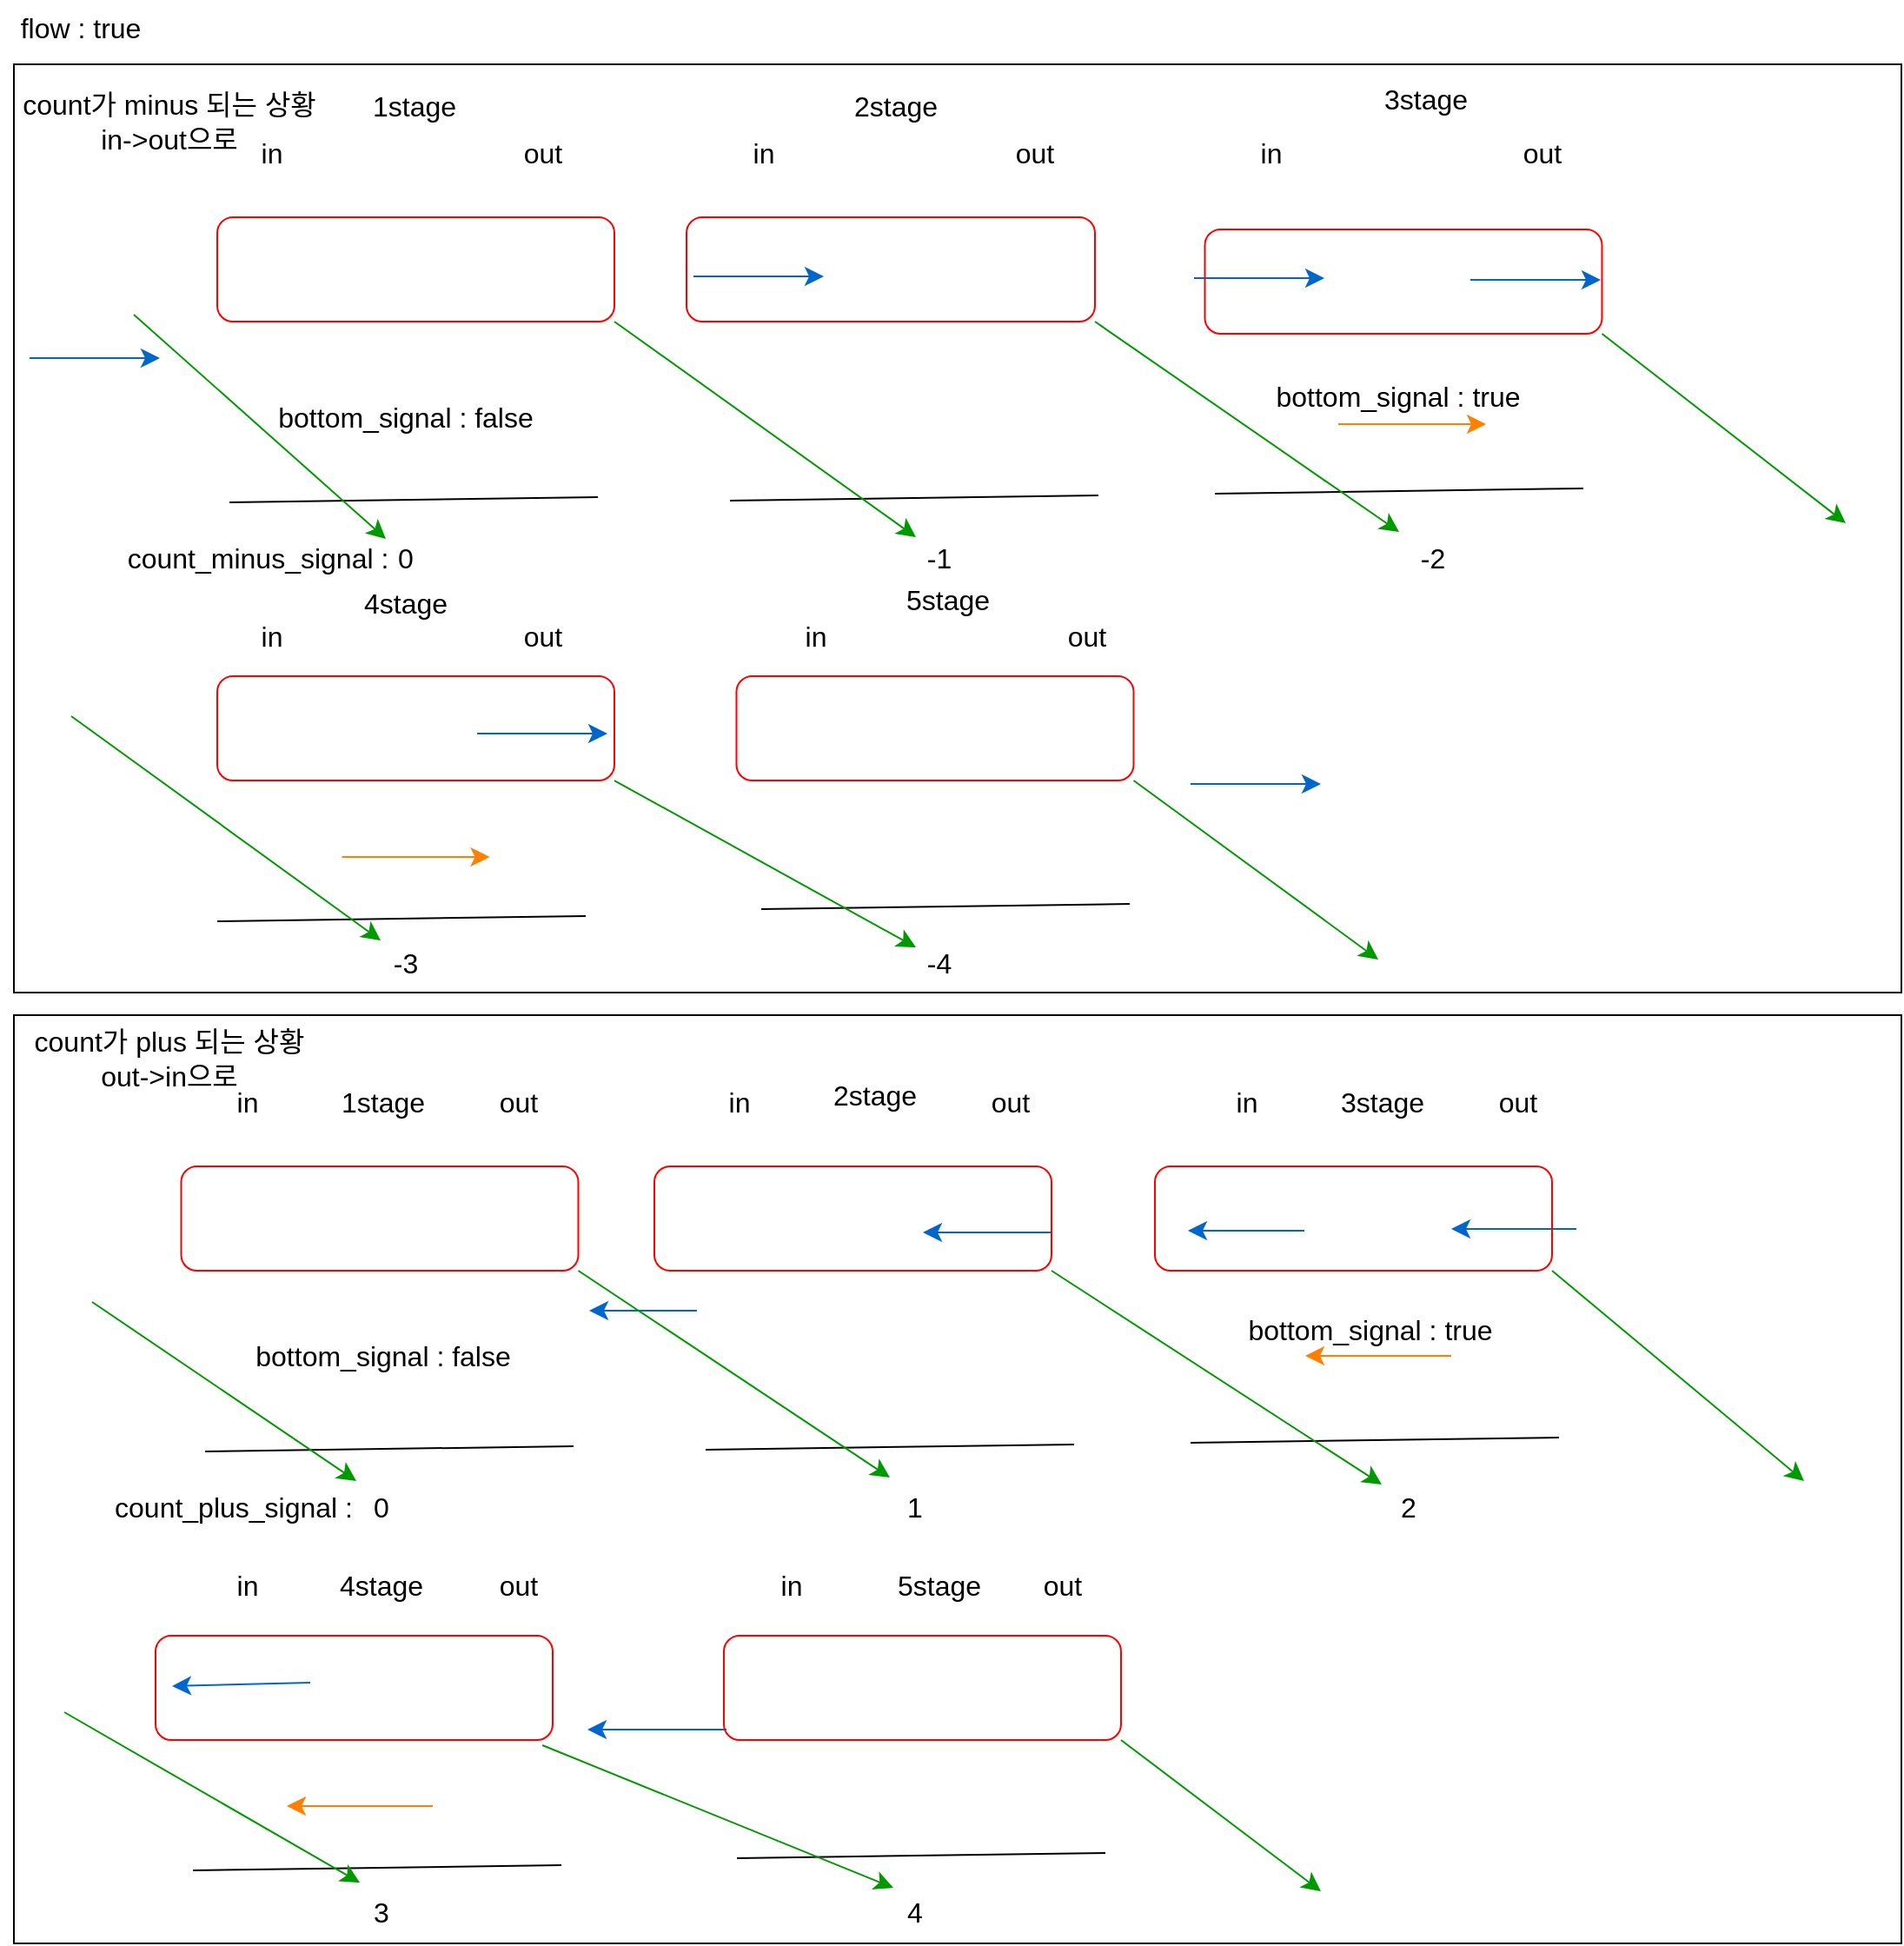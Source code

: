 <mxfile version="22.1.8" type="github">
  <diagram name="페이지-1" id="50MavGLhgSR_UAx0IcnP">
    <mxGraphModel dx="1826" dy="1243" grid="0" gridSize="10" guides="1" tooltips="1" connect="1" arrows="1" fold="1" page="0" pageScale="1" pageWidth="827" pageHeight="1169" math="0" shadow="0">
      <root>
        <mxCell id="0" />
        <mxCell id="1" parent="0" />
        <mxCell id="KUXI76Em8l5ijPM1_RXj-1" value="" style="endArrow=none;html=1;rounded=0;fontSize=12;startSize=8;endSize=8;edgeStyle=none;curved=1;" edge="1" parent="1">
          <mxGeometry width="50" height="50" relative="1" as="geometry">
            <mxPoint x="-132" y="83" as="sourcePoint" />
            <mxPoint x="80" y="80" as="targetPoint" />
          </mxGeometry>
        </mxCell>
        <mxCell id="KUXI76Em8l5ijPM1_RXj-2" value="" style="endArrow=none;html=1;rounded=0;fontSize=12;startSize=8;endSize=8;edgeStyle=none;curved=1;" edge="1" parent="1">
          <mxGeometry width="50" height="50" relative="1" as="geometry">
            <mxPoint x="156" y="82" as="sourcePoint" />
            <mxPoint x="368" y="79" as="targetPoint" />
          </mxGeometry>
        </mxCell>
        <mxCell id="KUXI76Em8l5ijPM1_RXj-3" value="" style="endArrow=none;html=1;rounded=0;fontSize=12;startSize=8;endSize=8;edgeStyle=none;curved=1;" edge="1" parent="1">
          <mxGeometry width="50" height="50" relative="1" as="geometry">
            <mxPoint x="435" y="78" as="sourcePoint" />
            <mxPoint x="647" y="75" as="targetPoint" />
          </mxGeometry>
        </mxCell>
        <mxCell id="KUXI76Em8l5ijPM1_RXj-4" value="" style="endArrow=none;html=1;rounded=0;fontSize=12;startSize=8;endSize=8;edgeStyle=none;curved=1;" edge="1" parent="1">
          <mxGeometry width="50" height="50" relative="1" as="geometry">
            <mxPoint x="-139" y="324" as="sourcePoint" />
            <mxPoint x="73" y="321" as="targetPoint" />
          </mxGeometry>
        </mxCell>
        <mxCell id="KUXI76Em8l5ijPM1_RXj-5" value="" style="endArrow=none;html=1;rounded=0;fontSize=12;startSize=8;endSize=8;edgeStyle=none;curved=1;" edge="1" parent="1">
          <mxGeometry width="50" height="50" relative="1" as="geometry">
            <mxPoint x="174" y="317" as="sourcePoint" />
            <mxPoint x="386" y="314" as="targetPoint" />
          </mxGeometry>
        </mxCell>
        <mxCell id="KUXI76Em8l5ijPM1_RXj-6" value="in" style="text;html=1;align=center;verticalAlign=middle;resizable=0;points=[];autosize=1;strokeColor=none;fillColor=none;fontSize=16;" vertex="1" parent="1">
          <mxGeometry x="-123" y="-134" width="30" height="31" as="geometry" />
        </mxCell>
        <mxCell id="KUXI76Em8l5ijPM1_RXj-7" value="out" style="text;html=1;align=center;verticalAlign=middle;resizable=0;points=[];autosize=1;strokeColor=none;fillColor=none;fontSize=16;" vertex="1" parent="1">
          <mxGeometry x="28" y="-134" width="40" height="31" as="geometry" />
        </mxCell>
        <mxCell id="KUXI76Em8l5ijPM1_RXj-8" value="out" style="text;html=1;align=center;verticalAlign=middle;resizable=0;points=[];autosize=1;strokeColor=none;fillColor=none;fontSize=16;" vertex="1" parent="1">
          <mxGeometry x="311" y="-134" width="40" height="31" as="geometry" />
        </mxCell>
        <mxCell id="KUXI76Em8l5ijPM1_RXj-9" value="in" style="text;html=1;align=center;verticalAlign=middle;resizable=0;points=[];autosize=1;strokeColor=none;fillColor=none;fontSize=16;" vertex="1" parent="1">
          <mxGeometry x="160" y="-134" width="30" height="31" as="geometry" />
        </mxCell>
        <mxCell id="KUXI76Em8l5ijPM1_RXj-10" value="out" style="text;html=1;align=center;verticalAlign=middle;resizable=0;points=[];autosize=1;strokeColor=none;fillColor=none;fontSize=16;" vertex="1" parent="1">
          <mxGeometry x="603" y="-134" width="40" height="31" as="geometry" />
        </mxCell>
        <mxCell id="KUXI76Em8l5ijPM1_RXj-11" value="in" style="text;html=1;align=center;verticalAlign=middle;resizable=0;points=[];autosize=1;strokeColor=none;fillColor=none;fontSize=16;" vertex="1" parent="1">
          <mxGeometry x="452" y="-134" width="30" height="31" as="geometry" />
        </mxCell>
        <mxCell id="KUXI76Em8l5ijPM1_RXj-12" value="in" style="text;html=1;align=center;verticalAlign=middle;resizable=0;points=[];autosize=1;strokeColor=none;fillColor=none;fontSize=16;" vertex="1" parent="1">
          <mxGeometry x="-123" y="144" width="30" height="31" as="geometry" />
        </mxCell>
        <mxCell id="KUXI76Em8l5ijPM1_RXj-13" value="out" style="text;html=1;align=center;verticalAlign=middle;resizable=0;points=[];autosize=1;strokeColor=none;fillColor=none;fontSize=16;" vertex="1" parent="1">
          <mxGeometry x="28" y="144" width="40" height="31" as="geometry" />
        </mxCell>
        <mxCell id="KUXI76Em8l5ijPM1_RXj-14" value="in" style="text;html=1;align=center;verticalAlign=middle;resizable=0;points=[];autosize=1;strokeColor=none;fillColor=none;fontSize=16;" vertex="1" parent="1">
          <mxGeometry x="190" y="144" width="30" height="31" as="geometry" />
        </mxCell>
        <mxCell id="KUXI76Em8l5ijPM1_RXj-15" value="out" style="text;html=1;align=center;verticalAlign=middle;resizable=0;points=[];autosize=1;strokeColor=none;fillColor=none;fontSize=16;" vertex="1" parent="1">
          <mxGeometry x="341" y="144" width="40" height="31" as="geometry" />
        </mxCell>
        <mxCell id="KUXI76Em8l5ijPM1_RXj-16" value="" style="endArrow=classic;html=1;rounded=0;fontSize=12;startSize=8;endSize=8;edgeStyle=none;curved=1;strokeColor=#0066CC;" edge="1" parent="1">
          <mxGeometry width="50" height="50" relative="1" as="geometry">
            <mxPoint x="-247" as="sourcePoint" />
            <mxPoint x="-172" as="targetPoint" />
          </mxGeometry>
        </mxCell>
        <mxCell id="KUXI76Em8l5ijPM1_RXj-17" value="" style="endArrow=classic;html=1;rounded=0;fontSize=12;startSize=8;endSize=8;edgeStyle=none;curved=1;strokeColor=#0066CC;" edge="1" parent="1">
          <mxGeometry width="50" height="50" relative="1" as="geometry">
            <mxPoint x="135" y="-47" as="sourcePoint" />
            <mxPoint x="210" y="-47" as="targetPoint" />
          </mxGeometry>
        </mxCell>
        <mxCell id="KUXI76Em8l5ijPM1_RXj-18" value="" style="endArrow=classic;html=1;rounded=0;fontSize=12;startSize=8;endSize=8;edgeStyle=none;curved=1;strokeColor=#0066CC;" edge="1" parent="1">
          <mxGeometry width="50" height="50" relative="1" as="geometry">
            <mxPoint x="423" y="-46" as="sourcePoint" />
            <mxPoint x="498" y="-46" as="targetPoint" />
          </mxGeometry>
        </mxCell>
        <mxCell id="KUXI76Em8l5ijPM1_RXj-19" value="" style="endArrow=classic;html=1;rounded=0;fontSize=12;startSize=8;endSize=8;edgeStyle=none;curved=1;strokeColor=#0066CC;" edge="1" parent="1">
          <mxGeometry width="50" height="50" relative="1" as="geometry">
            <mxPoint x="582" y="-45" as="sourcePoint" />
            <mxPoint x="657" y="-45" as="targetPoint" />
          </mxGeometry>
        </mxCell>
        <mxCell id="KUXI76Em8l5ijPM1_RXj-20" value="" style="endArrow=classic;html=1;rounded=0;fontSize=12;startSize=8;endSize=8;edgeStyle=none;curved=1;strokeColor=#0066CC;" edge="1" parent="1">
          <mxGeometry width="50" height="50" relative="1" as="geometry">
            <mxPoint x="10.5" y="216" as="sourcePoint" />
            <mxPoint x="85.5" y="216" as="targetPoint" />
          </mxGeometry>
        </mxCell>
        <mxCell id="KUXI76Em8l5ijPM1_RXj-21" value="" style="endArrow=classic;html=1;rounded=0;fontSize=12;startSize=8;endSize=8;edgeStyle=none;curved=1;strokeColor=#0066CC;" edge="1" parent="1">
          <mxGeometry width="50" height="50" relative="1" as="geometry">
            <mxPoint x="421" y="245" as="sourcePoint" />
            <mxPoint x="496" y="245" as="targetPoint" />
          </mxGeometry>
        </mxCell>
        <mxCell id="KUXI76Em8l5ijPM1_RXj-22" value="0" style="text;html=1;align=center;verticalAlign=middle;resizable=0;points=[];autosize=1;strokeColor=none;fillColor=none;fontSize=16;" vertex="1" parent="1">
          <mxGeometry x="-45" y="99" width="27" height="31" as="geometry" />
        </mxCell>
        <mxCell id="KUXI76Em8l5ijPM1_RXj-23" value="-1" style="text;html=1;align=center;verticalAlign=middle;resizable=0;points=[];autosize=1;strokeColor=none;fillColor=none;fontSize=16;" vertex="1" parent="1">
          <mxGeometry x="260" y="99" width="32" height="31" as="geometry" />
        </mxCell>
        <mxCell id="KUXI76Em8l5ijPM1_RXj-24" value="-2" style="text;html=1;align=center;verticalAlign=middle;resizable=0;points=[];autosize=1;strokeColor=none;fillColor=none;fontSize=16;" vertex="1" parent="1">
          <mxGeometry x="544" y="99" width="32" height="31" as="geometry" />
        </mxCell>
        <mxCell id="KUXI76Em8l5ijPM1_RXj-25" value="-3" style="text;html=1;align=center;verticalAlign=middle;resizable=0;points=[];autosize=1;strokeColor=none;fillColor=none;fontSize=16;" vertex="1" parent="1">
          <mxGeometry x="-47" y="332" width="32" height="31" as="geometry" />
        </mxCell>
        <mxCell id="KUXI76Em8l5ijPM1_RXj-26" value="-4" style="text;html=1;align=center;verticalAlign=middle;resizable=0;points=[];autosize=1;strokeColor=none;fillColor=none;fontSize=16;" vertex="1" parent="1">
          <mxGeometry x="260" y="332" width="32" height="31" as="geometry" />
        </mxCell>
        <mxCell id="KUXI76Em8l5ijPM1_RXj-27" value="" style="endArrow=none;html=1;rounded=0;fontSize=12;startSize=8;endSize=8;edgeStyle=none;curved=1;" edge="1" parent="1">
          <mxGeometry width="50" height="50" relative="1" as="geometry">
            <mxPoint x="-146" y="629" as="sourcePoint" />
            <mxPoint x="66" y="626" as="targetPoint" />
          </mxGeometry>
        </mxCell>
        <mxCell id="KUXI76Em8l5ijPM1_RXj-28" value="" style="endArrow=none;html=1;rounded=0;fontSize=12;startSize=8;endSize=8;edgeStyle=none;curved=1;" edge="1" parent="1">
          <mxGeometry width="50" height="50" relative="1" as="geometry">
            <mxPoint x="142" y="628" as="sourcePoint" />
            <mxPoint x="354" y="625" as="targetPoint" />
          </mxGeometry>
        </mxCell>
        <mxCell id="KUXI76Em8l5ijPM1_RXj-29" value="" style="endArrow=none;html=1;rounded=0;fontSize=12;startSize=8;endSize=8;edgeStyle=none;curved=1;" edge="1" parent="1">
          <mxGeometry width="50" height="50" relative="1" as="geometry">
            <mxPoint x="421" y="624" as="sourcePoint" />
            <mxPoint x="633" y="621" as="targetPoint" />
          </mxGeometry>
        </mxCell>
        <mxCell id="KUXI76Em8l5ijPM1_RXj-30" value="" style="endArrow=none;html=1;rounded=0;fontSize=12;startSize=8;endSize=8;edgeStyle=none;curved=1;" edge="1" parent="1">
          <mxGeometry width="50" height="50" relative="1" as="geometry">
            <mxPoint x="-153" y="870" as="sourcePoint" />
            <mxPoint x="59" y="867" as="targetPoint" />
          </mxGeometry>
        </mxCell>
        <mxCell id="KUXI76Em8l5ijPM1_RXj-31" value="" style="endArrow=none;html=1;rounded=0;fontSize=12;startSize=8;endSize=8;edgeStyle=none;curved=1;" edge="1" parent="1">
          <mxGeometry width="50" height="50" relative="1" as="geometry">
            <mxPoint x="160" y="863" as="sourcePoint" />
            <mxPoint x="372" y="860" as="targetPoint" />
          </mxGeometry>
        </mxCell>
        <mxCell id="KUXI76Em8l5ijPM1_RXj-32" value="in" style="text;html=1;align=center;verticalAlign=middle;resizable=0;points=[];autosize=1;strokeColor=none;fillColor=none;fontSize=16;" vertex="1" parent="1">
          <mxGeometry x="-137" y="412" width="30" height="31" as="geometry" />
        </mxCell>
        <mxCell id="KUXI76Em8l5ijPM1_RXj-33" value="out" style="text;html=1;align=center;verticalAlign=middle;resizable=0;points=[];autosize=1;strokeColor=none;fillColor=none;fontSize=16;" vertex="1" parent="1">
          <mxGeometry x="14" y="412" width="40" height="31" as="geometry" />
        </mxCell>
        <mxCell id="KUXI76Em8l5ijPM1_RXj-34" value="out" style="text;html=1;align=center;verticalAlign=middle;resizable=0;points=[];autosize=1;strokeColor=none;fillColor=none;fontSize=16;" vertex="1" parent="1">
          <mxGeometry x="297" y="412" width="40" height="31" as="geometry" />
        </mxCell>
        <mxCell id="KUXI76Em8l5ijPM1_RXj-35" value="in" style="text;html=1;align=center;verticalAlign=middle;resizable=0;points=[];autosize=1;strokeColor=none;fillColor=none;fontSize=16;" vertex="1" parent="1">
          <mxGeometry x="146" y="412" width="30" height="31" as="geometry" />
        </mxCell>
        <mxCell id="KUXI76Em8l5ijPM1_RXj-36" value="out" style="text;html=1;align=center;verticalAlign=middle;resizable=0;points=[];autosize=1;strokeColor=none;fillColor=none;fontSize=16;" vertex="1" parent="1">
          <mxGeometry x="589" y="412" width="40" height="31" as="geometry" />
        </mxCell>
        <mxCell id="KUXI76Em8l5ijPM1_RXj-37" value="in" style="text;html=1;align=center;verticalAlign=middle;resizable=0;points=[];autosize=1;strokeColor=none;fillColor=none;fontSize=16;" vertex="1" parent="1">
          <mxGeometry x="438" y="412" width="30" height="31" as="geometry" />
        </mxCell>
        <mxCell id="KUXI76Em8l5ijPM1_RXj-38" value="in" style="text;html=1;align=center;verticalAlign=middle;resizable=0;points=[];autosize=1;strokeColor=none;fillColor=none;fontSize=16;" vertex="1" parent="1">
          <mxGeometry x="-137" y="690" width="30" height="31" as="geometry" />
        </mxCell>
        <mxCell id="KUXI76Em8l5ijPM1_RXj-39" value="out" style="text;html=1;align=center;verticalAlign=middle;resizable=0;points=[];autosize=1;strokeColor=none;fillColor=none;fontSize=16;" vertex="1" parent="1">
          <mxGeometry x="14" y="690" width="40" height="31" as="geometry" />
        </mxCell>
        <mxCell id="KUXI76Em8l5ijPM1_RXj-40" value="in" style="text;html=1;align=center;verticalAlign=middle;resizable=0;points=[];autosize=1;strokeColor=none;fillColor=none;fontSize=16;" vertex="1" parent="1">
          <mxGeometry x="176" y="690" width="30" height="31" as="geometry" />
        </mxCell>
        <mxCell id="KUXI76Em8l5ijPM1_RXj-41" value="out" style="text;html=1;align=center;verticalAlign=middle;resizable=0;points=[];autosize=1;strokeColor=none;fillColor=none;fontSize=16;" vertex="1" parent="1">
          <mxGeometry x="327" y="690" width="40" height="31" as="geometry" />
        </mxCell>
        <mxCell id="KUXI76Em8l5ijPM1_RXj-42" value="" style="endArrow=classic;html=1;rounded=0;fontSize=12;startSize=8;endSize=8;edgeStyle=none;curved=1;strokeColor=#0066CC;" edge="1" parent="1">
          <mxGeometry width="50" height="50" relative="1" as="geometry">
            <mxPoint x="137" y="548" as="sourcePoint" />
            <mxPoint x="75" y="548" as="targetPoint" />
          </mxGeometry>
        </mxCell>
        <mxCell id="KUXI76Em8l5ijPM1_RXj-43" value="" style="endArrow=classic;html=1;rounded=0;fontSize=12;startSize=8;endSize=8;edgeStyle=none;curved=1;strokeColor=#0066CC;" edge="1" parent="1">
          <mxGeometry width="50" height="50" relative="1" as="geometry">
            <mxPoint x="341" y="503" as="sourcePoint" />
            <mxPoint x="267" y="503" as="targetPoint" />
          </mxGeometry>
        </mxCell>
        <mxCell id="KUXI76Em8l5ijPM1_RXj-44" value="" style="endArrow=classic;html=1;rounded=0;fontSize=12;startSize=8;endSize=8;edgeStyle=none;curved=1;strokeColor=#0066CC;" edge="1" parent="1">
          <mxGeometry width="50" height="50" relative="1" as="geometry">
            <mxPoint x="486.5" y="502" as="sourcePoint" />
            <mxPoint x="419.5" y="502" as="targetPoint" />
          </mxGeometry>
        </mxCell>
        <mxCell id="KUXI76Em8l5ijPM1_RXj-45" value="" style="endArrow=classic;html=1;rounded=0;fontSize=12;startSize=8;endSize=8;edgeStyle=none;curved=1;strokeColor=#0066CC;" edge="1" parent="1">
          <mxGeometry width="50" height="50" relative="1" as="geometry">
            <mxPoint x="643" y="501" as="sourcePoint" />
            <mxPoint x="571" y="501" as="targetPoint" />
          </mxGeometry>
        </mxCell>
        <mxCell id="KUXI76Em8l5ijPM1_RXj-46" value="" style="endArrow=classic;html=1;rounded=0;fontSize=12;startSize=8;endSize=8;edgeStyle=none;curved=1;strokeColor=#0066CC;" edge="1" parent="1">
          <mxGeometry width="50" height="50" relative="1" as="geometry">
            <mxPoint x="-85.5" y="762" as="sourcePoint" />
            <mxPoint x="-165" y="764" as="targetPoint" />
          </mxGeometry>
        </mxCell>
        <mxCell id="KUXI76Em8l5ijPM1_RXj-47" value="" style="endArrow=classic;html=1;rounded=0;fontSize=12;startSize=8;endSize=8;edgeStyle=none;curved=1;strokeColor=#0066CC;" edge="1" parent="1">
          <mxGeometry width="50" height="50" relative="1" as="geometry">
            <mxPoint x="154" y="789" as="sourcePoint" />
            <mxPoint x="74" y="789" as="targetPoint" />
          </mxGeometry>
        </mxCell>
        <mxCell id="KUXI76Em8l5ijPM1_RXj-48" value="0" style="text;html=1;align=center;verticalAlign=middle;resizable=0;points=[];autosize=1;strokeColor=none;fillColor=none;fontSize=16;" vertex="1" parent="1">
          <mxGeometry x="-59" y="645" width="27" height="31" as="geometry" />
        </mxCell>
        <mxCell id="KUXI76Em8l5ijPM1_RXj-49" value="1" style="text;html=1;align=center;verticalAlign=middle;resizable=0;points=[];autosize=1;strokeColor=none;fillColor=none;fontSize=16;" vertex="1" parent="1">
          <mxGeometry x="248" y="645" width="27" height="31" as="geometry" />
        </mxCell>
        <mxCell id="KUXI76Em8l5ijPM1_RXj-50" value="2" style="text;html=1;align=center;verticalAlign=middle;resizable=0;points=[];autosize=1;strokeColor=none;fillColor=none;fontSize=16;" vertex="1" parent="1">
          <mxGeometry x="532" y="645" width="27" height="31" as="geometry" />
        </mxCell>
        <mxCell id="KUXI76Em8l5ijPM1_RXj-51" value="3" style="text;html=1;align=center;verticalAlign=middle;resizable=0;points=[];autosize=1;strokeColor=none;fillColor=none;fontSize=16;" vertex="1" parent="1">
          <mxGeometry x="-59" y="878" width="27" height="31" as="geometry" />
        </mxCell>
        <mxCell id="KUXI76Em8l5ijPM1_RXj-52" value="4" style="text;html=1;align=center;verticalAlign=middle;resizable=0;points=[];autosize=1;strokeColor=none;fillColor=none;fontSize=16;" vertex="1" parent="1">
          <mxGeometry x="248" y="878" width="27" height="31" as="geometry" />
        </mxCell>
        <mxCell id="KUXI76Em8l5ijPM1_RXj-54" value="" style="rounded=1;whiteSpace=wrap;html=1;fontSize=16;fillColor=none;strokeColor=#FF0000;" vertex="1" parent="1">
          <mxGeometry x="-139" y="-81" width="228.5" height="60" as="geometry" />
        </mxCell>
        <mxCell id="KUXI76Em8l5ijPM1_RXj-55" value="" style="rounded=1;whiteSpace=wrap;html=1;fontSize=16;fillColor=none;strokeColor=#FF0000;" vertex="1" parent="1">
          <mxGeometry x="131" y="-81" width="235" height="60" as="geometry" />
        </mxCell>
        <mxCell id="KUXI76Em8l5ijPM1_RXj-56" value="" style="rounded=1;whiteSpace=wrap;html=1;fontSize=16;fillColor=none;strokeColor=#FF0000;" vertex="1" parent="1">
          <mxGeometry x="429.25" y="-74" width="228.5" height="60" as="geometry" />
        </mxCell>
        <mxCell id="KUXI76Em8l5ijPM1_RXj-57" value="" style="rounded=1;whiteSpace=wrap;html=1;fontSize=16;fillColor=none;strokeColor=#FF0000;" vertex="1" parent="1">
          <mxGeometry x="-139" y="183" width="228.5" height="60" as="geometry" />
        </mxCell>
        <mxCell id="KUXI76Em8l5ijPM1_RXj-58" value="" style="rounded=1;whiteSpace=wrap;html=1;fontSize=16;fillColor=none;strokeColor=#FF0000;" vertex="1" parent="1">
          <mxGeometry x="159.75" y="183" width="228.5" height="60" as="geometry" />
        </mxCell>
        <mxCell id="KUXI76Em8l5ijPM1_RXj-59" value="" style="endArrow=classic;html=1;rounded=0;fontSize=12;startSize=8;endSize=8;edgeStyle=none;curved=1;exitX=1;exitY=1;exitDx=0;exitDy=0;entryX=0.094;entryY=0.129;entryDx=0;entryDy=0;entryPerimeter=0;strokeColor=#009900;" edge="1" parent="1" source="KUXI76Em8l5ijPM1_RXj-54" target="KUXI76Em8l5ijPM1_RXj-23">
          <mxGeometry width="50" height="50" relative="1" as="geometry">
            <mxPoint x="91.5" y="14" as="sourcePoint" />
            <mxPoint x="166.5" y="14" as="targetPoint" />
          </mxGeometry>
        </mxCell>
        <mxCell id="KUXI76Em8l5ijPM1_RXj-60" value="" style="endArrow=classic;html=1;rounded=0;fontSize=12;startSize=8;endSize=8;edgeStyle=none;curved=1;exitX=1;exitY=1;exitDx=0;exitDy=0;entryX=-0.094;entryY=0.032;entryDx=0;entryDy=0;entryPerimeter=0;strokeColor=#009900;" edge="1" parent="1" source="KUXI76Em8l5ijPM1_RXj-55" target="KUXI76Em8l5ijPM1_RXj-24">
          <mxGeometry width="50" height="50" relative="1" as="geometry">
            <mxPoint x="333" y="13" as="sourcePoint" />
            <mxPoint x="504" y="135" as="targetPoint" />
          </mxGeometry>
        </mxCell>
        <mxCell id="KUXI76Em8l5ijPM1_RXj-62" value="" style="endArrow=classic;html=1;rounded=0;fontSize=12;startSize=8;endSize=8;edgeStyle=none;curved=1;exitX=1;exitY=1;exitDx=0;exitDy=0;strokeColor=#009900;" edge="1" parent="1" source="KUXI76Em8l5ijPM1_RXj-56">
          <mxGeometry width="50" height="50" relative="1" as="geometry">
            <mxPoint x="701" y="25" as="sourcePoint" />
            <mxPoint x="798" y="95" as="targetPoint" />
          </mxGeometry>
        </mxCell>
        <mxCell id="KUXI76Em8l5ijPM1_RXj-63" value="" style="endArrow=classic;html=1;rounded=0;fontSize=12;startSize=8;endSize=8;edgeStyle=none;curved=1;entryX=0.063;entryY=0.097;entryDx=0;entryDy=0;entryPerimeter=0;strokeColor=#009900;" edge="1" parent="1" target="KUXI76Em8l5ijPM1_RXj-25">
          <mxGeometry width="50" height="50" relative="1" as="geometry">
            <mxPoint x="-223" y="206" as="sourcePoint" />
            <mxPoint x="-112" y="309" as="targetPoint" />
          </mxGeometry>
        </mxCell>
        <mxCell id="KUXI76Em8l5ijPM1_RXj-64" value="" style="endArrow=classic;html=1;rounded=0;fontSize=12;startSize=8;endSize=8;edgeStyle=none;curved=1;entryX=0.094;entryY=0.226;entryDx=0;entryDy=0;entryPerimeter=0;exitX=1;exitY=1;exitDx=0;exitDy=0;strokeColor=#009900;" edge="1" parent="1" source="KUXI76Em8l5ijPM1_RXj-57" target="KUXI76Em8l5ijPM1_RXj-26">
          <mxGeometry width="50" height="50" relative="1" as="geometry">
            <mxPoint x="74" y="275" as="sourcePoint" />
            <mxPoint x="252" y="404" as="targetPoint" />
          </mxGeometry>
        </mxCell>
        <mxCell id="KUXI76Em8l5ijPM1_RXj-65" value="" style="endArrow=classic;html=1;rounded=0;fontSize=12;startSize=8;endSize=8;edgeStyle=none;curved=1;exitX=1;exitY=1;exitDx=0;exitDy=0;strokeColor=#009900;" edge="1" parent="1" source="KUXI76Em8l5ijPM1_RXj-58">
          <mxGeometry width="50" height="50" relative="1" as="geometry">
            <mxPoint x="405" y="264" as="sourcePoint" />
            <mxPoint x="529" y="346" as="targetPoint" />
          </mxGeometry>
        </mxCell>
        <mxCell id="KUXI76Em8l5ijPM1_RXj-66" value="" style="endArrow=classic;html=1;rounded=0;fontSize=12;startSize=8;endSize=8;edgeStyle=none;curved=1;entryX=0.111;entryY=0.161;entryDx=0;entryDy=0;entryPerimeter=0;strokeColor=#009900;" edge="1" parent="1" target="KUXI76Em8l5ijPM1_RXj-22">
          <mxGeometry width="50" height="50" relative="1" as="geometry">
            <mxPoint x="-187" y="-25" as="sourcePoint" />
            <mxPoint x="-113" y="51" as="targetPoint" />
          </mxGeometry>
        </mxCell>
        <mxCell id="KUXI76Em8l5ijPM1_RXj-67" value="" style="rounded=1;whiteSpace=wrap;html=1;fontSize=16;fillColor=none;strokeColor=#FF0000;" vertex="1" parent="1">
          <mxGeometry x="-159.75" y="465" width="228.5" height="60" as="geometry" />
        </mxCell>
        <mxCell id="KUXI76Em8l5ijPM1_RXj-68" value="" style="rounded=1;whiteSpace=wrap;html=1;fontSize=16;fillColor=none;strokeColor=#FF0000;" vertex="1" parent="1">
          <mxGeometry x="112.5" y="465" width="228.5" height="60" as="geometry" />
        </mxCell>
        <mxCell id="KUXI76Em8l5ijPM1_RXj-69" value="" style="rounded=1;whiteSpace=wrap;html=1;fontSize=16;fillColor=none;strokeColor=#FF0000;" vertex="1" parent="1">
          <mxGeometry x="400.5" y="465" width="228.5" height="60" as="geometry" />
        </mxCell>
        <mxCell id="KUXI76Em8l5ijPM1_RXj-70" value="" style="rounded=1;whiteSpace=wrap;html=1;fontSize=16;fillColor=none;strokeColor=#FF0000;" vertex="1" parent="1">
          <mxGeometry x="-174.5" y="735" width="228.5" height="60" as="geometry" />
        </mxCell>
        <mxCell id="KUXI76Em8l5ijPM1_RXj-71" value="" style="rounded=1;whiteSpace=wrap;html=1;fontSize=16;fillColor=none;strokeColor=#FF0000;" vertex="1" parent="1">
          <mxGeometry x="152.5" y="735" width="228.5" height="60" as="geometry" />
        </mxCell>
        <mxCell id="KUXI76Em8l5ijPM1_RXj-72" value="" style="endArrow=classic;html=1;rounded=0;fontSize=12;startSize=8;endSize=8;edgeStyle=none;curved=1;exitX=1;exitY=1;exitDx=0;exitDy=0;strokeColor=#009900;entryX=0;entryY=-0.032;entryDx=0;entryDy=0;entryPerimeter=0;" edge="1" parent="1" source="KUXI76Em8l5ijPM1_RXj-67" target="KUXI76Em8l5ijPM1_RXj-49">
          <mxGeometry width="50" height="50" relative="1" as="geometry">
            <mxPoint x="408" y="629" as="sourcePoint" />
            <mxPoint x="549" y="732" as="targetPoint" />
          </mxGeometry>
        </mxCell>
        <mxCell id="KUXI76Em8l5ijPM1_RXj-73" value="" style="endArrow=classic;html=1;rounded=0;fontSize=12;startSize=8;endSize=8;edgeStyle=none;curved=1;exitX=1;exitY=1;exitDx=0;exitDy=0;strokeColor=#009900;entryX=-0.037;entryY=0.097;entryDx=0;entryDy=0;entryPerimeter=0;" edge="1" parent="1" source="KUXI76Em8l5ijPM1_RXj-68" target="KUXI76Em8l5ijPM1_RXj-50">
          <mxGeometry width="50" height="50" relative="1" as="geometry">
            <mxPoint x="311" y="540" as="sourcePoint" />
            <mxPoint x="490" y="659" as="targetPoint" />
          </mxGeometry>
        </mxCell>
        <mxCell id="KUXI76Em8l5ijPM1_RXj-74" value="" style="endArrow=classic;html=1;rounded=0;fontSize=12;startSize=8;endSize=8;edgeStyle=none;curved=1;exitX=1;exitY=1;exitDx=0;exitDy=0;strokeColor=#009900;" edge="1" parent="1" source="KUXI76Em8l5ijPM1_RXj-69">
          <mxGeometry width="50" height="50" relative="1" as="geometry">
            <mxPoint x="625" y="559" as="sourcePoint" />
            <mxPoint x="774" y="646" as="targetPoint" />
          </mxGeometry>
        </mxCell>
        <mxCell id="KUXI76Em8l5ijPM1_RXj-75" value="" style="endArrow=classic;html=1;rounded=0;fontSize=12;startSize=8;endSize=8;edgeStyle=none;curved=1;strokeColor=#009900;entryX=0.074;entryY=-0.032;entryDx=0;entryDy=0;entryPerimeter=0;" edge="1" parent="1" target="KUXI76Em8l5ijPM1_RXj-51">
          <mxGeometry width="50" height="50" relative="1" as="geometry">
            <mxPoint x="-227" y="779" as="sourcePoint" />
            <mxPoint x="-131" y="865" as="targetPoint" />
          </mxGeometry>
        </mxCell>
        <mxCell id="KUXI76Em8l5ijPM1_RXj-76" value="" style="endArrow=classic;html=1;rounded=0;fontSize=12;startSize=8;endSize=8;edgeStyle=none;curved=1;strokeColor=#009900;entryX=0.074;entryY=0.065;entryDx=0;entryDy=0;entryPerimeter=0;exitX=0.974;exitY=1.05;exitDx=0;exitDy=0;exitPerimeter=0;" edge="1" parent="1" source="KUXI76Em8l5ijPM1_RXj-70" target="KUXI76Em8l5ijPM1_RXj-52">
          <mxGeometry width="50" height="50" relative="1" as="geometry">
            <mxPoint x="23" y="834" as="sourcePoint" />
            <mxPoint x="193" y="932" as="targetPoint" />
          </mxGeometry>
        </mxCell>
        <mxCell id="KUXI76Em8l5ijPM1_RXj-77" value="" style="endArrow=classic;html=1;rounded=0;fontSize=12;startSize=8;endSize=8;edgeStyle=none;curved=1;strokeColor=#009900;exitX=1;exitY=1;exitDx=0;exitDy=0;" edge="1" parent="1" source="KUXI76Em8l5ijPM1_RXj-71">
          <mxGeometry width="50" height="50" relative="1" as="geometry">
            <mxPoint x="388.25" y="821" as="sourcePoint" />
            <mxPoint x="496" y="882" as="targetPoint" />
          </mxGeometry>
        </mxCell>
        <mxCell id="KUXI76Em8l5ijPM1_RXj-79" value="" style="endArrow=classic;html=1;rounded=0;fontSize=12;startSize=8;endSize=8;edgeStyle=none;curved=1;strokeColor=#009900;entryX=0;entryY=0.032;entryDx=0;entryDy=0;entryPerimeter=0;" edge="1" parent="1" target="KUXI76Em8l5ijPM1_RXj-48">
          <mxGeometry width="50" height="50" relative="1" as="geometry">
            <mxPoint x="-211" y="543" as="sourcePoint" />
            <mxPoint x="-129" y="606" as="targetPoint" />
          </mxGeometry>
        </mxCell>
        <mxCell id="KUXI76Em8l5ijPM1_RXj-82" value="" style="rounded=0;whiteSpace=wrap;html=1;fontSize=16;fillColor=none;" vertex="1" parent="1">
          <mxGeometry x="-256" y="-169" width="1086" height="534" as="geometry" />
        </mxCell>
        <mxCell id="KUXI76Em8l5ijPM1_RXj-83" value="" style="rounded=0;whiteSpace=wrap;html=1;fontSize=16;fillColor=none;" vertex="1" parent="1">
          <mxGeometry x="-256" y="378" width="1086" height="534" as="geometry" />
        </mxCell>
        <mxCell id="KUXI76Em8l5ijPM1_RXj-84" value="flow : true" style="text;html=1;align=center;verticalAlign=middle;resizable=0;points=[];autosize=1;strokeColor=none;fillColor=none;fontSize=16;" vertex="1" parent="1">
          <mxGeometry x="-261.5" y="-206" width="87" height="31" as="geometry" />
        </mxCell>
        <mxCell id="KUXI76Em8l5ijPM1_RXj-85" value="count가 minus 되는 상황&lt;br&gt;in-&amp;gt;out으로" style="text;html=1;align=center;verticalAlign=middle;resizable=0;points=[];autosize=1;strokeColor=none;fillColor=none;fontSize=16;" vertex="1" parent="1">
          <mxGeometry x="-264" y="-161" width="193" height="50" as="geometry" />
        </mxCell>
        <mxCell id="KUXI76Em8l5ijPM1_RXj-86" value="count가 plus 되는 상황&lt;br&gt;out-&amp;gt;in으로" style="text;html=1;align=center;verticalAlign=middle;resizable=0;points=[];autosize=1;strokeColor=none;fillColor=none;fontSize=16;" vertex="1" parent="1">
          <mxGeometry x="-257" y="378" width="180" height="50" as="geometry" />
        </mxCell>
        <mxCell id="KUXI76Em8l5ijPM1_RXj-87" value="count_minus_signal :" style="text;html=1;align=center;verticalAlign=middle;resizable=0;points=[];autosize=1;strokeColor=none;fillColor=none;fontSize=16;" vertex="1" parent="1">
          <mxGeometry x="-200" y="99" width="168" height="31" as="geometry" />
        </mxCell>
        <mxCell id="KUXI76Em8l5ijPM1_RXj-91" value="count_plus_signal :" style="text;html=1;align=center;verticalAlign=middle;resizable=0;points=[];autosize=1;strokeColor=none;fillColor=none;fontSize=16;" vertex="1" parent="1">
          <mxGeometry x="-208" y="645" width="155" height="31" as="geometry" />
        </mxCell>
        <mxCell id="KUXI76Em8l5ijPM1_RXj-92" value="1stage" style="text;html=1;align=center;verticalAlign=middle;resizable=0;points=[];autosize=1;strokeColor=none;fillColor=none;fontSize=16;" vertex="1" parent="1">
          <mxGeometry x="-59" y="-161" width="66" height="31" as="geometry" />
        </mxCell>
        <mxCell id="KUXI76Em8l5ijPM1_RXj-93" value="2stage" style="text;html=1;align=center;verticalAlign=middle;resizable=0;points=[];autosize=1;strokeColor=none;fillColor=none;fontSize=16;" vertex="1" parent="1">
          <mxGeometry x="218" y="-161" width="66" height="31" as="geometry" />
        </mxCell>
        <mxCell id="KUXI76Em8l5ijPM1_RXj-94" value="3stage" style="text;html=1;align=center;verticalAlign=middle;resizable=0;points=[];autosize=1;strokeColor=none;fillColor=none;fontSize=16;" vertex="1" parent="1">
          <mxGeometry x="523" y="-165" width="66" height="31" as="geometry" />
        </mxCell>
        <mxCell id="KUXI76Em8l5ijPM1_RXj-95" value="4stage" style="text;html=1;align=center;verticalAlign=middle;resizable=0;points=[];autosize=1;strokeColor=none;fillColor=none;fontSize=16;" vertex="1" parent="1">
          <mxGeometry x="-64.5" y="125" width="66" height="31" as="geometry" />
        </mxCell>
        <mxCell id="KUXI76Em8l5ijPM1_RXj-96" value="5stage" style="text;html=1;align=center;verticalAlign=middle;resizable=0;points=[];autosize=1;strokeColor=none;fillColor=none;fontSize=16;" vertex="1" parent="1">
          <mxGeometry x="248" y="123" width="66" height="31" as="geometry" />
        </mxCell>
        <mxCell id="KUXI76Em8l5ijPM1_RXj-97" value="4stage" style="text;html=1;align=center;verticalAlign=middle;resizable=0;points=[];autosize=1;strokeColor=none;fillColor=none;fontSize=16;" vertex="1" parent="1">
          <mxGeometry x="-78.5" y="690" width="66" height="31" as="geometry" />
        </mxCell>
        <mxCell id="KUXI76Em8l5ijPM1_RXj-98" value="5stage" style="text;html=1;align=center;verticalAlign=middle;resizable=0;points=[];autosize=1;strokeColor=none;fillColor=none;fontSize=16;" vertex="1" parent="1">
          <mxGeometry x="243" y="690" width="66" height="31" as="geometry" />
        </mxCell>
        <mxCell id="KUXI76Em8l5ijPM1_RXj-99" value="1stage" style="text;html=1;align=center;verticalAlign=middle;resizable=0;points=[];autosize=1;strokeColor=none;fillColor=none;fontSize=16;" vertex="1" parent="1">
          <mxGeometry x="-77" y="412" width="66" height="31" as="geometry" />
        </mxCell>
        <mxCell id="KUXI76Em8l5ijPM1_RXj-100" value="2stage" style="text;html=1;align=center;verticalAlign=middle;resizable=0;points=[];autosize=1;strokeColor=none;fillColor=none;fontSize=16;" vertex="1" parent="1">
          <mxGeometry x="206" y="408" width="66" height="31" as="geometry" />
        </mxCell>
        <mxCell id="KUXI76Em8l5ijPM1_RXj-101" value="3stage" style="text;html=1;align=center;verticalAlign=middle;resizable=0;points=[];autosize=1;strokeColor=none;fillColor=none;fontSize=16;" vertex="1" parent="1">
          <mxGeometry x="498" y="412" width="66" height="31" as="geometry" />
        </mxCell>
        <mxCell id="KUXI76Em8l5ijPM1_RXj-104" value="" style="endArrow=classic;html=1;rounded=0;fontSize=12;startSize=8;endSize=8;edgeStyle=none;curved=1;strokeColor=#FF8000;" edge="1" parent="1">
          <mxGeometry width="50" height="50" relative="1" as="geometry">
            <mxPoint x="506" y="38" as="sourcePoint" />
            <mxPoint x="591" y="38" as="targetPoint" />
          </mxGeometry>
        </mxCell>
        <mxCell id="KUXI76Em8l5ijPM1_RXj-105" value="" style="endArrow=classic;html=1;rounded=0;fontSize=12;startSize=8;endSize=8;edgeStyle=none;curved=1;strokeColor=#FF8000;" edge="1" parent="1">
          <mxGeometry width="50" height="50" relative="1" as="geometry">
            <mxPoint x="-67.25" y="287" as="sourcePoint" />
            <mxPoint x="17.75" y="287" as="targetPoint" />
          </mxGeometry>
        </mxCell>
        <mxCell id="KUXI76Em8l5ijPM1_RXj-106" value="" style="endArrow=classic;html=1;rounded=0;fontSize=12;startSize=8;endSize=8;edgeStyle=none;curved=1;strokeColor=#FF8000;" edge="1" parent="1">
          <mxGeometry width="50" height="50" relative="1" as="geometry">
            <mxPoint x="571" y="574" as="sourcePoint" />
            <mxPoint x="487" y="574" as="targetPoint" />
          </mxGeometry>
        </mxCell>
        <mxCell id="KUXI76Em8l5ijPM1_RXj-107" value="" style="endArrow=classic;html=1;rounded=0;fontSize=12;startSize=8;endSize=8;edgeStyle=none;curved=1;strokeColor=#FF8000;" edge="1" parent="1">
          <mxGeometry width="50" height="50" relative="1" as="geometry">
            <mxPoint x="-15" y="833" as="sourcePoint" />
            <mxPoint x="-99" y="833" as="targetPoint" />
          </mxGeometry>
        </mxCell>
        <mxCell id="KUXI76Em8l5ijPM1_RXj-108" value="bottom_signal : true" style="text;html=1;align=center;verticalAlign=middle;resizable=0;points=[];autosize=1;strokeColor=none;fillColor=none;fontSize=16;" vertex="1" parent="1">
          <mxGeometry x="460" y="6" width="159" height="31" as="geometry" />
        </mxCell>
        <mxCell id="KUXI76Em8l5ijPM1_RXj-109" value="bottom_signal : false" style="text;html=1;align=center;verticalAlign=middle;resizable=0;points=[];autosize=1;strokeColor=none;fillColor=none;fontSize=16;" vertex="1" parent="1">
          <mxGeometry x="-113.5" y="18" width="165" height="31" as="geometry" />
        </mxCell>
        <mxCell id="KUXI76Em8l5ijPM1_RXj-110" value="bottom_signal : true" style="text;html=1;align=center;verticalAlign=middle;resizable=0;points=[];autosize=1;strokeColor=none;fillColor=none;fontSize=16;" vertex="1" parent="1">
          <mxGeometry x="444" y="543" width="159" height="31" as="geometry" />
        </mxCell>
        <mxCell id="KUXI76Em8l5ijPM1_RXj-111" value="bottom_signal : false" style="text;html=1;align=center;verticalAlign=middle;resizable=0;points=[];autosize=1;strokeColor=none;fillColor=none;fontSize=16;" vertex="1" parent="1">
          <mxGeometry x="-126.5" y="558" width="165" height="31" as="geometry" />
        </mxCell>
      </root>
    </mxGraphModel>
  </diagram>
</mxfile>
